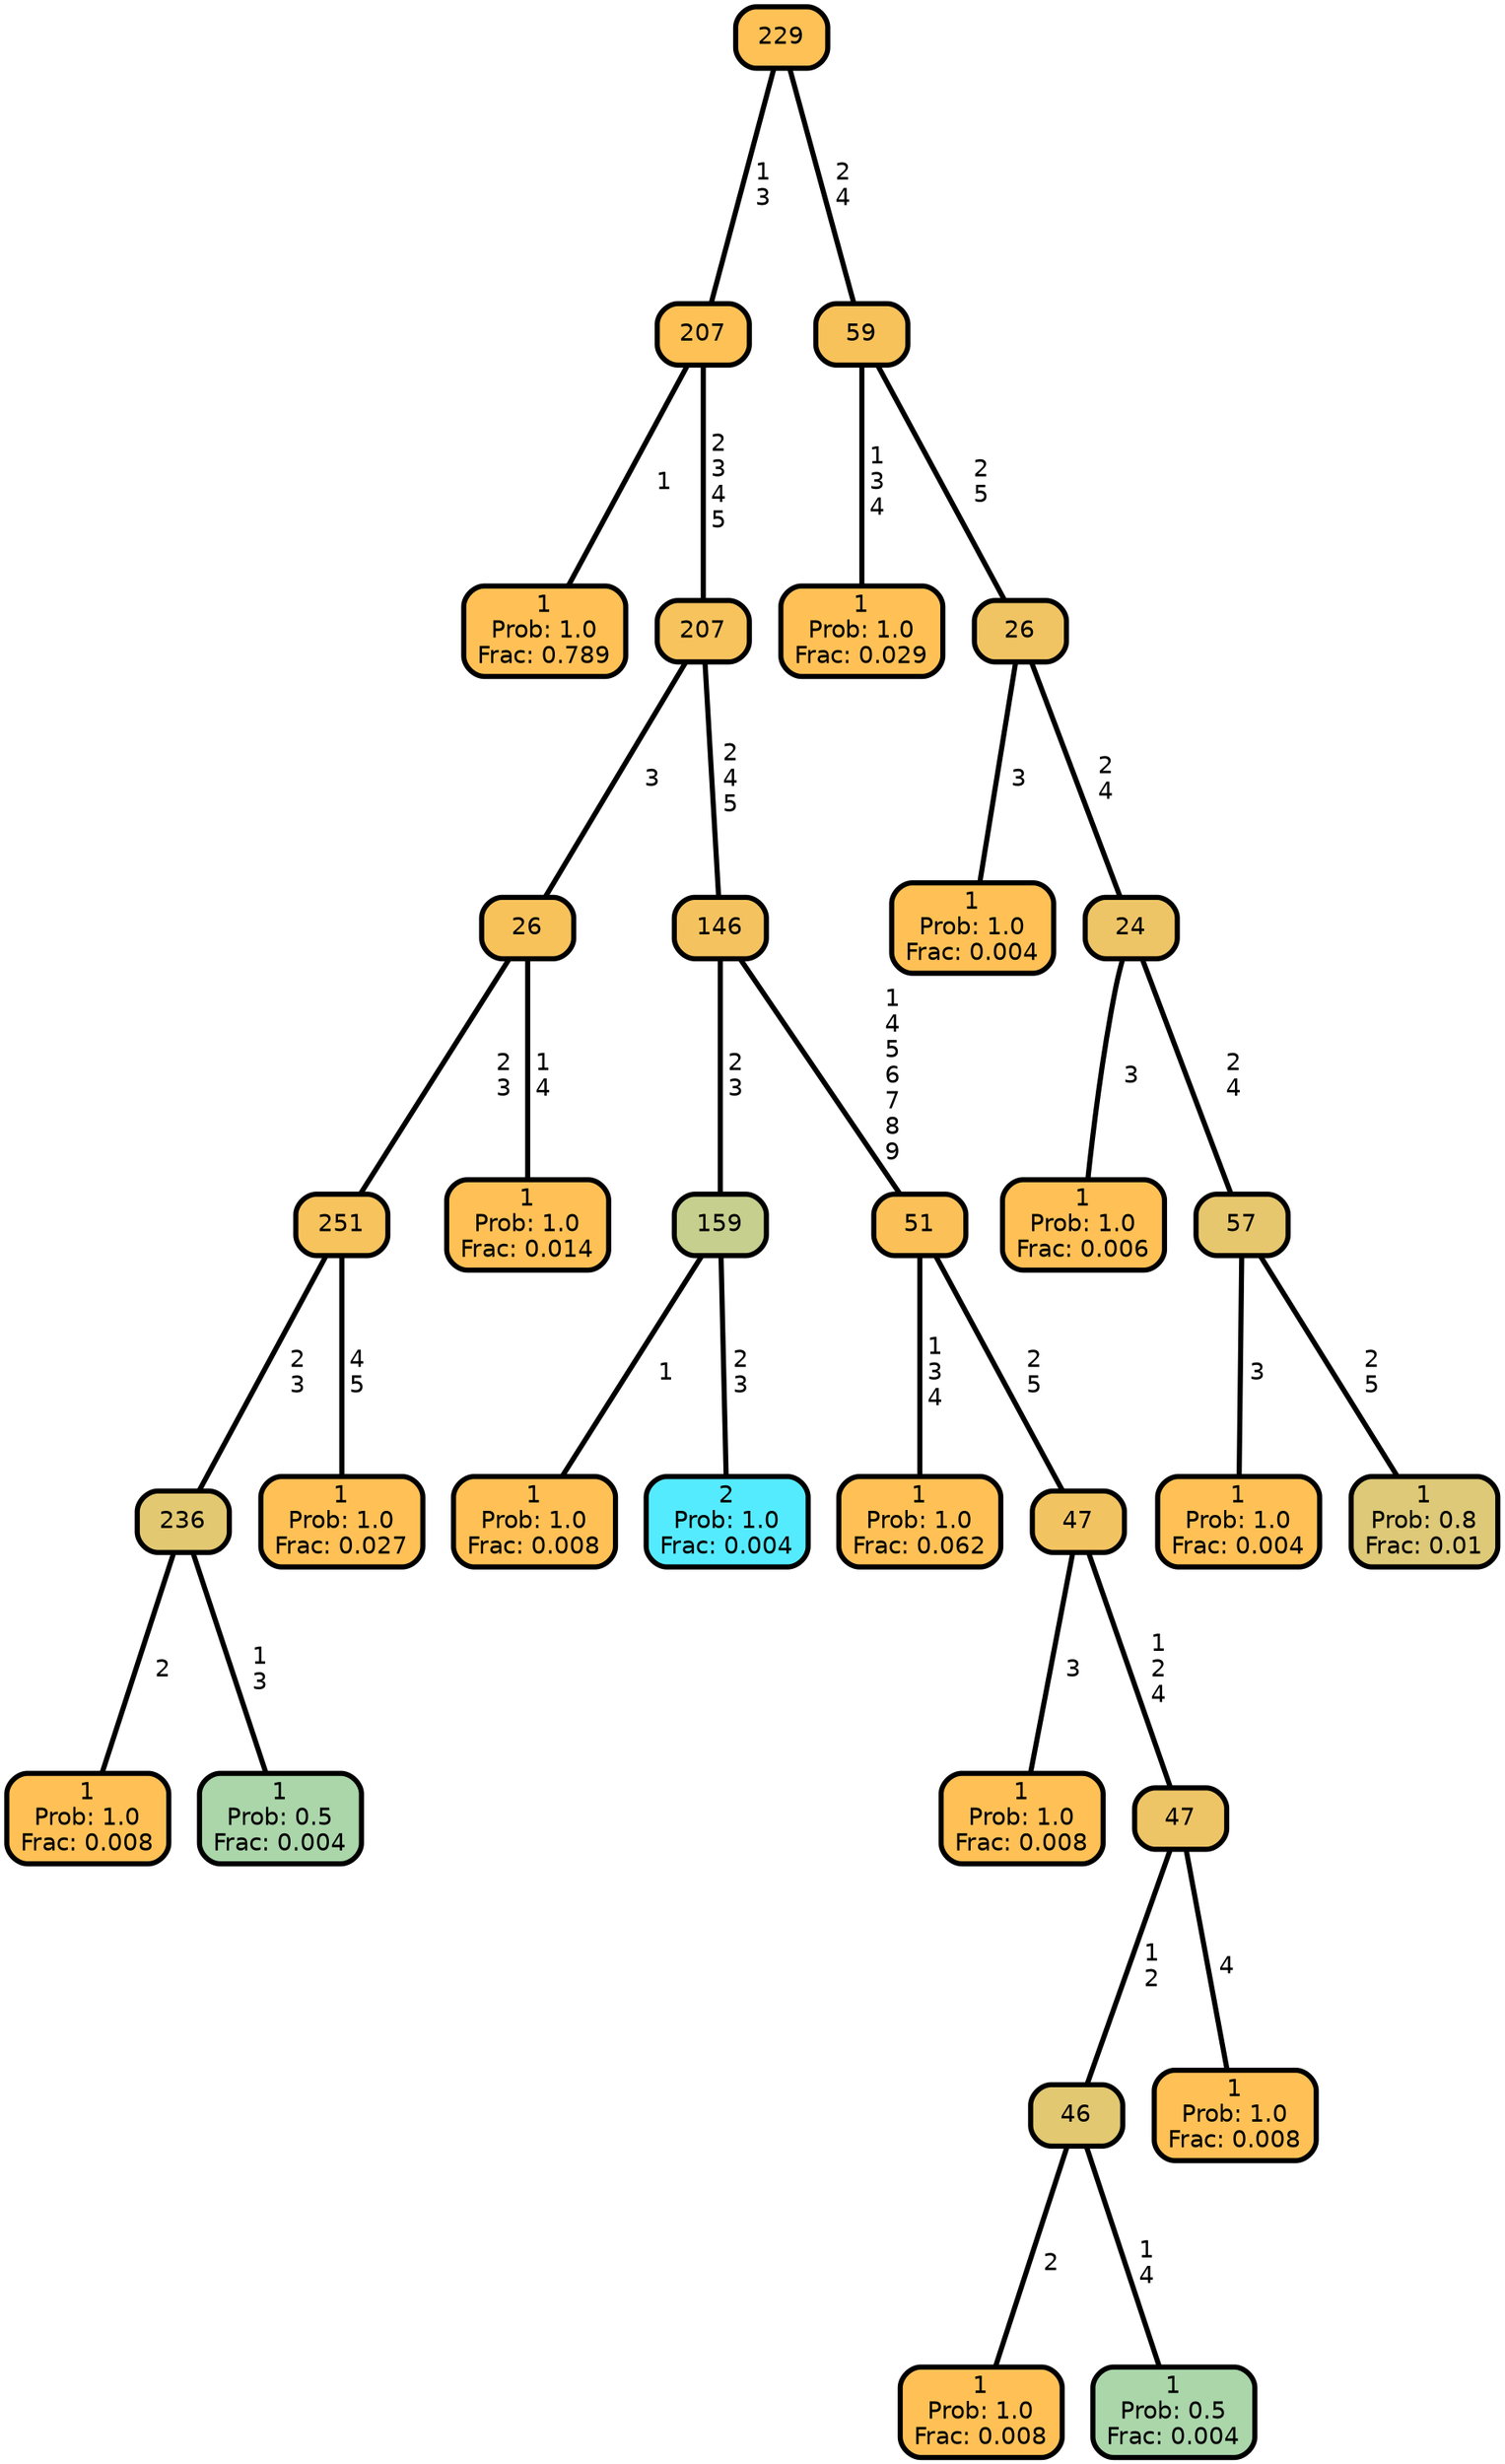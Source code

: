 graph Tree {
node [shape=box, style="filled, rounded",color="black",penwidth="3",fontcolor="black",                 fontname=helvetica] ;
graph [ranksep="0 equally", splines=straight,                 bgcolor=transparent, dpi=200] ;
edge [fontname=helvetica, color=black] ;
0 [label="1
Prob: 1.0
Frac: 0.789", fillcolor="#ffc155"] ;
1 [label="207", fillcolor="#fdc156"] ;
2 [label="1
Prob: 1.0
Frac: 0.008", fillcolor="#ffc155"] ;
3 [label="236", fillcolor="#e2c871"] ;
4 [label="1
Prob: 0.5
Frac: 0.004", fillcolor="#aad6aa"] ;
5 [label="251", fillcolor="#f6c35d"] ;
6 [label="1
Prob: 1.0
Frac: 0.027", fillcolor="#ffc155"] ;
7 [label="26", fillcolor="#f8c25b"] ;
8 [label="1
Prob: 1.0
Frac: 0.014", fillcolor="#ffc155"] ;
9 [label="207", fillcolor="#f6c35d"] ;
10 [label="1
Prob: 1.0
Frac: 0.008", fillcolor="#ffc155"] ;
11 [label="159", fillcolor="#c6cf8d"] ;
12 [label="2
Prob: 1.0
Frac: 0.004", fillcolor="#55ebff"] ;
13 [label="146", fillcolor="#f4c35f"] ;
14 [label="1
Prob: 1.0
Frac: 0.062", fillcolor="#ffc155"] ;
15 [label="51", fillcolor="#fbc158"] ;
16 [label="1
Prob: 1.0
Frac: 0.008", fillcolor="#ffc155"] ;
17 [label="47", fillcolor="#f2c461"] ;
18 [label="1
Prob: 1.0
Frac: 0.008", fillcolor="#ffc155"] ;
19 [label="46", fillcolor="#e2c871"] ;
20 [label="1
Prob: 0.5
Frac: 0.004", fillcolor="#aad6aa"] ;
21 [label="47", fillcolor="#eec566"] ;
22 [label="1
Prob: 1.0
Frac: 0.008", fillcolor="#ffc155"] ;
23 [label="229", fillcolor="#fdc156"] ;
24 [label="1
Prob: 1.0
Frac: 0.029", fillcolor="#ffc155"] ;
25 [label="59", fillcolor="#f8c25b"] ;
26 [label="1
Prob: 1.0
Frac: 0.004", fillcolor="#ffc155"] ;
27 [label="26", fillcolor="#f0c463"] ;
28 [label="1
Prob: 1.0
Frac: 0.006", fillcolor="#ffc155"] ;
29 [label="24", fillcolor="#eec566"] ;
30 [label="1
Prob: 1.0
Frac: 0.004", fillcolor="#ffc155"] ;
31 [label="57", fillcolor="#e6c76d"] ;
32 [label="1
Prob: 0.8
Frac: 0.01", fillcolor="#ddc977"] ;
1 -- 0 [label=" 1",penwidth=3] ;
1 -- 9 [label=" 2\n 3\n 4\n 5",penwidth=3] ;
3 -- 2 [label=" 2",penwidth=3] ;
3 -- 4 [label=" 1\n 3",penwidth=3] ;
5 -- 3 [label=" 2\n 3",penwidth=3] ;
5 -- 6 [label=" 4\n 5",penwidth=3] ;
7 -- 5 [label=" 2\n 3",penwidth=3] ;
7 -- 8 [label=" 1\n 4",penwidth=3] ;
9 -- 7 [label=" 3",penwidth=3] ;
9 -- 13 [label=" 2\n 4\n 5",penwidth=3] ;
11 -- 10 [label=" 1",penwidth=3] ;
11 -- 12 [label=" 2\n 3",penwidth=3] ;
13 -- 11 [label=" 2\n 3",penwidth=3] ;
13 -- 15 [label=" 1\n 4\n 5\n 6\n 7\n 8\n 9",penwidth=3] ;
15 -- 14 [label=" 1\n 3\n 4",penwidth=3] ;
15 -- 17 [label=" 2\n 5",penwidth=3] ;
17 -- 16 [label=" 3",penwidth=3] ;
17 -- 21 [label=" 1\n 2\n 4",penwidth=3] ;
19 -- 18 [label=" 2",penwidth=3] ;
19 -- 20 [label=" 1\n 4",penwidth=3] ;
21 -- 19 [label=" 1\n 2",penwidth=3] ;
21 -- 22 [label=" 4",penwidth=3] ;
23 -- 1 [label=" 1\n 3",penwidth=3] ;
23 -- 25 [label=" 2\n 4",penwidth=3] ;
25 -- 24 [label=" 1\n 3\n 4",penwidth=3] ;
25 -- 27 [label=" 2\n 5",penwidth=3] ;
27 -- 26 [label=" 3",penwidth=3] ;
27 -- 29 [label=" 2\n 4",penwidth=3] ;
29 -- 28 [label=" 3",penwidth=3] ;
29 -- 31 [label=" 2\n 4",penwidth=3] ;
31 -- 30 [label=" 3",penwidth=3] ;
31 -- 32 [label=" 2\n 5",penwidth=3] ;
{rank = same;}}